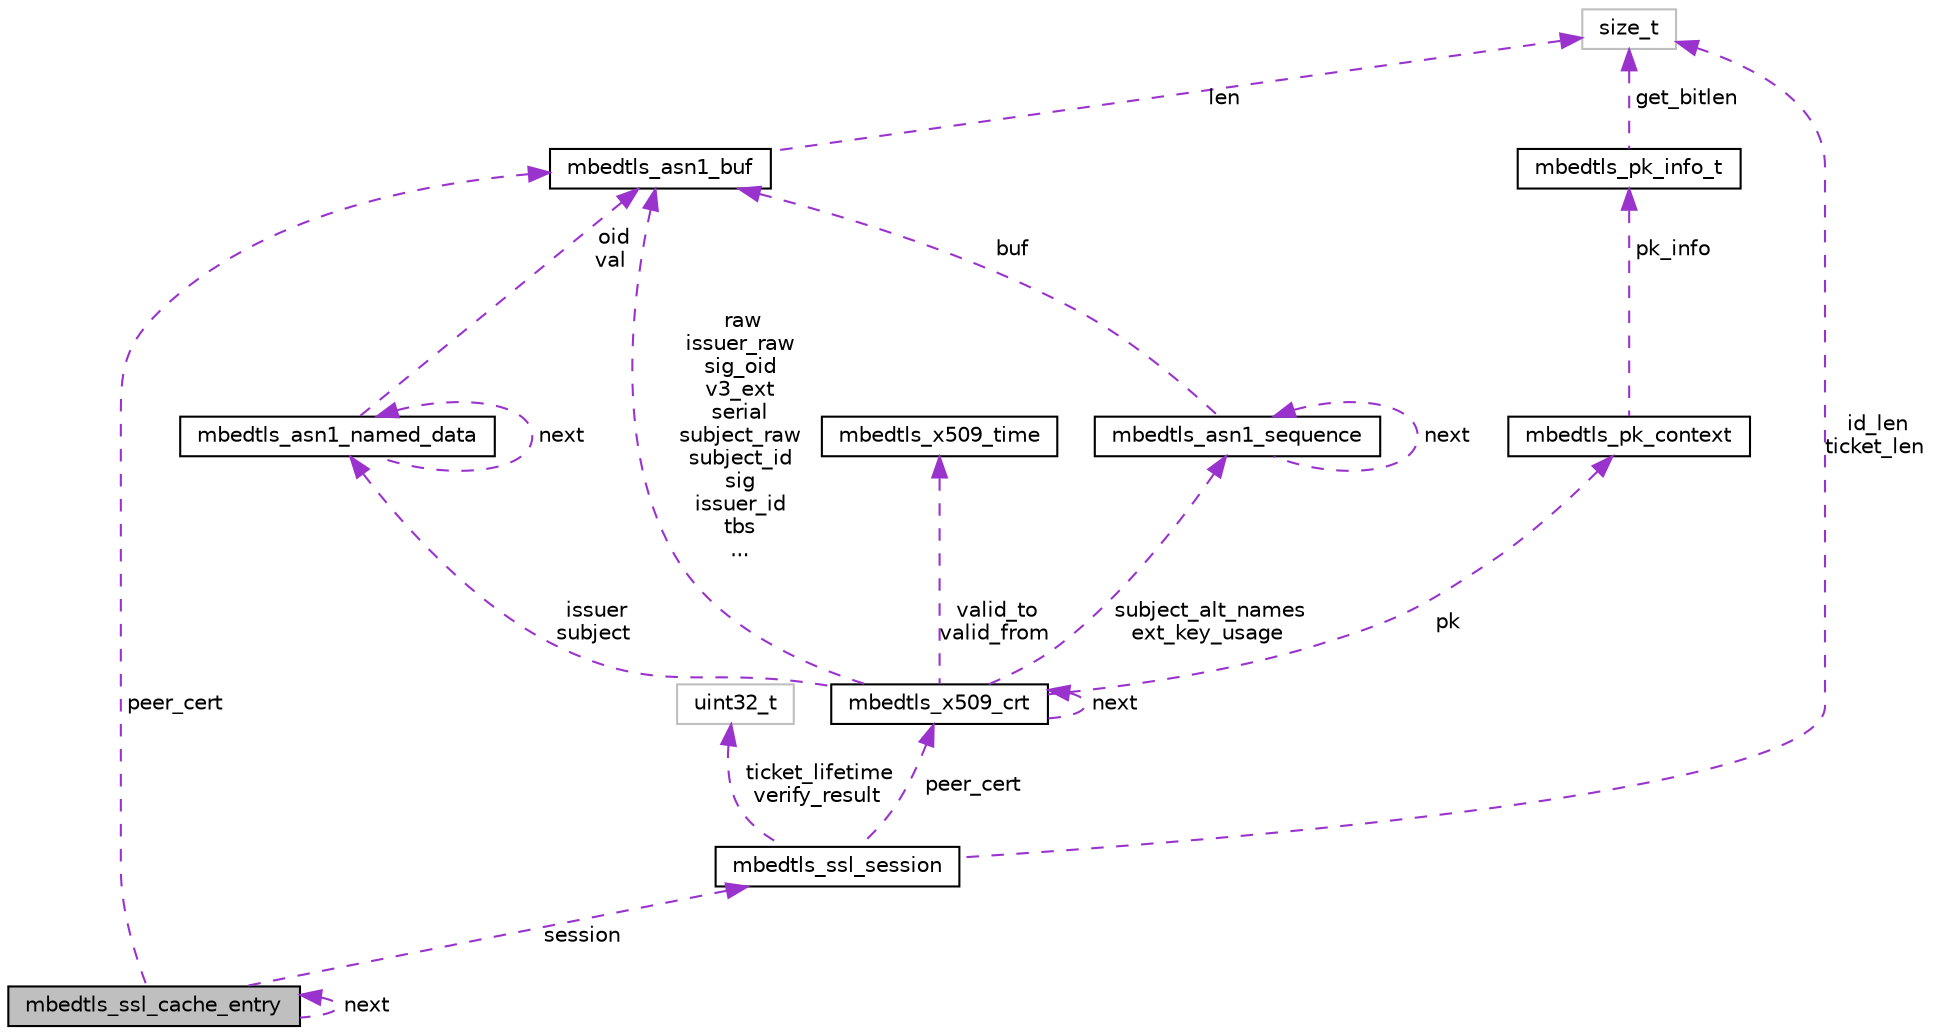 digraph "mbedtls_ssl_cache_entry"
{
  edge [fontname="Helvetica",fontsize="10",labelfontname="Helvetica",labelfontsize="10"];
  node [fontname="Helvetica",fontsize="10",shape=record];
  Node1 [label="mbedtls_ssl_cache_entry",height=0.2,width=0.4,color="black", fillcolor="grey75", style="filled", fontcolor="black"];
  Node2 -> Node1 [dir="back",color="darkorchid3",fontsize="10",style="dashed",label=" peer_cert" ,fontname="Helvetica"];
  Node2 [label="mbedtls_asn1_buf",height=0.2,width=0.4,color="black", fillcolor="white", style="filled",URL="$structmbedtls__asn1__buf.html"];
  Node3 -> Node2 [dir="back",color="darkorchid3",fontsize="10",style="dashed",label=" len" ,fontname="Helvetica"];
  Node3 [label="size_t",height=0.2,width=0.4,color="grey75", fillcolor="white", style="filled"];
  Node1 -> Node1 [dir="back",color="darkorchid3",fontsize="10",style="dashed",label=" next" ,fontname="Helvetica"];
  Node4 -> Node1 [dir="back",color="darkorchid3",fontsize="10",style="dashed",label=" session" ,fontname="Helvetica"];
  Node4 [label="mbedtls_ssl_session",height=0.2,width=0.4,color="black", fillcolor="white", style="filled",URL="$structmbedtls__ssl__session.html"];
  Node5 -> Node4 [dir="back",color="darkorchid3",fontsize="10",style="dashed",label=" ticket_lifetime\nverify_result" ,fontname="Helvetica"];
  Node5 [label="uint32_t",height=0.2,width=0.4,color="grey75", fillcolor="white", style="filled"];
  Node6 -> Node4 [dir="back",color="darkorchid3",fontsize="10",style="dashed",label=" peer_cert" ,fontname="Helvetica"];
  Node6 [label="mbedtls_x509_crt",height=0.2,width=0.4,color="black", fillcolor="white", style="filled",URL="$structmbedtls__x509__crt.html"];
  Node7 -> Node6 [dir="back",color="darkorchid3",fontsize="10",style="dashed",label=" subject_alt_names\next_key_usage" ,fontname="Helvetica"];
  Node7 [label="mbedtls_asn1_sequence",height=0.2,width=0.4,color="black", fillcolor="white", style="filled",URL="$structmbedtls__asn1__sequence.html"];
  Node7 -> Node7 [dir="back",color="darkorchid3",fontsize="10",style="dashed",label=" next" ,fontname="Helvetica"];
  Node2 -> Node7 [dir="back",color="darkorchid3",fontsize="10",style="dashed",label=" buf" ,fontname="Helvetica"];
  Node8 -> Node6 [dir="back",color="darkorchid3",fontsize="10",style="dashed",label=" issuer\nsubject" ,fontname="Helvetica"];
  Node8 [label="mbedtls_asn1_named_data",height=0.2,width=0.4,color="black", fillcolor="white", style="filled",URL="$structmbedtls__asn1__named__data.html"];
  Node8 -> Node8 [dir="back",color="darkorchid3",fontsize="10",style="dashed",label=" next" ,fontname="Helvetica"];
  Node2 -> Node8 [dir="back",color="darkorchid3",fontsize="10",style="dashed",label=" oid\nval" ,fontname="Helvetica"];
  Node2 -> Node6 [dir="back",color="darkorchid3",fontsize="10",style="dashed",label=" raw\nissuer_raw\nsig_oid\nv3_ext\nserial\nsubject_raw\nsubject_id\nsig\nissuer_id\ntbs\n..." ,fontname="Helvetica"];
  Node9 -> Node6 [dir="back",color="darkorchid3",fontsize="10",style="dashed",label=" valid_to\nvalid_from" ,fontname="Helvetica"];
  Node9 [label="mbedtls_x509_time",height=0.2,width=0.4,color="black", fillcolor="white", style="filled",URL="$structmbedtls__x509__time.html"];
  Node6 -> Node6 [dir="back",color="darkorchid3",fontsize="10",style="dashed",label=" next" ,fontname="Helvetica"];
  Node10 -> Node6 [dir="back",color="darkorchid3",fontsize="10",style="dashed",label=" pk" ,fontname="Helvetica"];
  Node10 [label="mbedtls_pk_context",height=0.2,width=0.4,color="black", fillcolor="white", style="filled",URL="$structmbedtls__pk__context.html",tooltip="Public key container. "];
  Node11 -> Node10 [dir="back",color="darkorchid3",fontsize="10",style="dashed",label=" pk_info" ,fontname="Helvetica"];
  Node11 [label="mbedtls_pk_info_t",height=0.2,width=0.4,color="black", fillcolor="white", style="filled",URL="$structmbedtls__pk__info__t.html"];
  Node3 -> Node11 [dir="back",color="darkorchid3",fontsize="10",style="dashed",label=" get_bitlen" ,fontname="Helvetica"];
  Node3 -> Node4 [dir="back",color="darkorchid3",fontsize="10",style="dashed",label=" id_len\nticket_len" ,fontname="Helvetica"];
}
